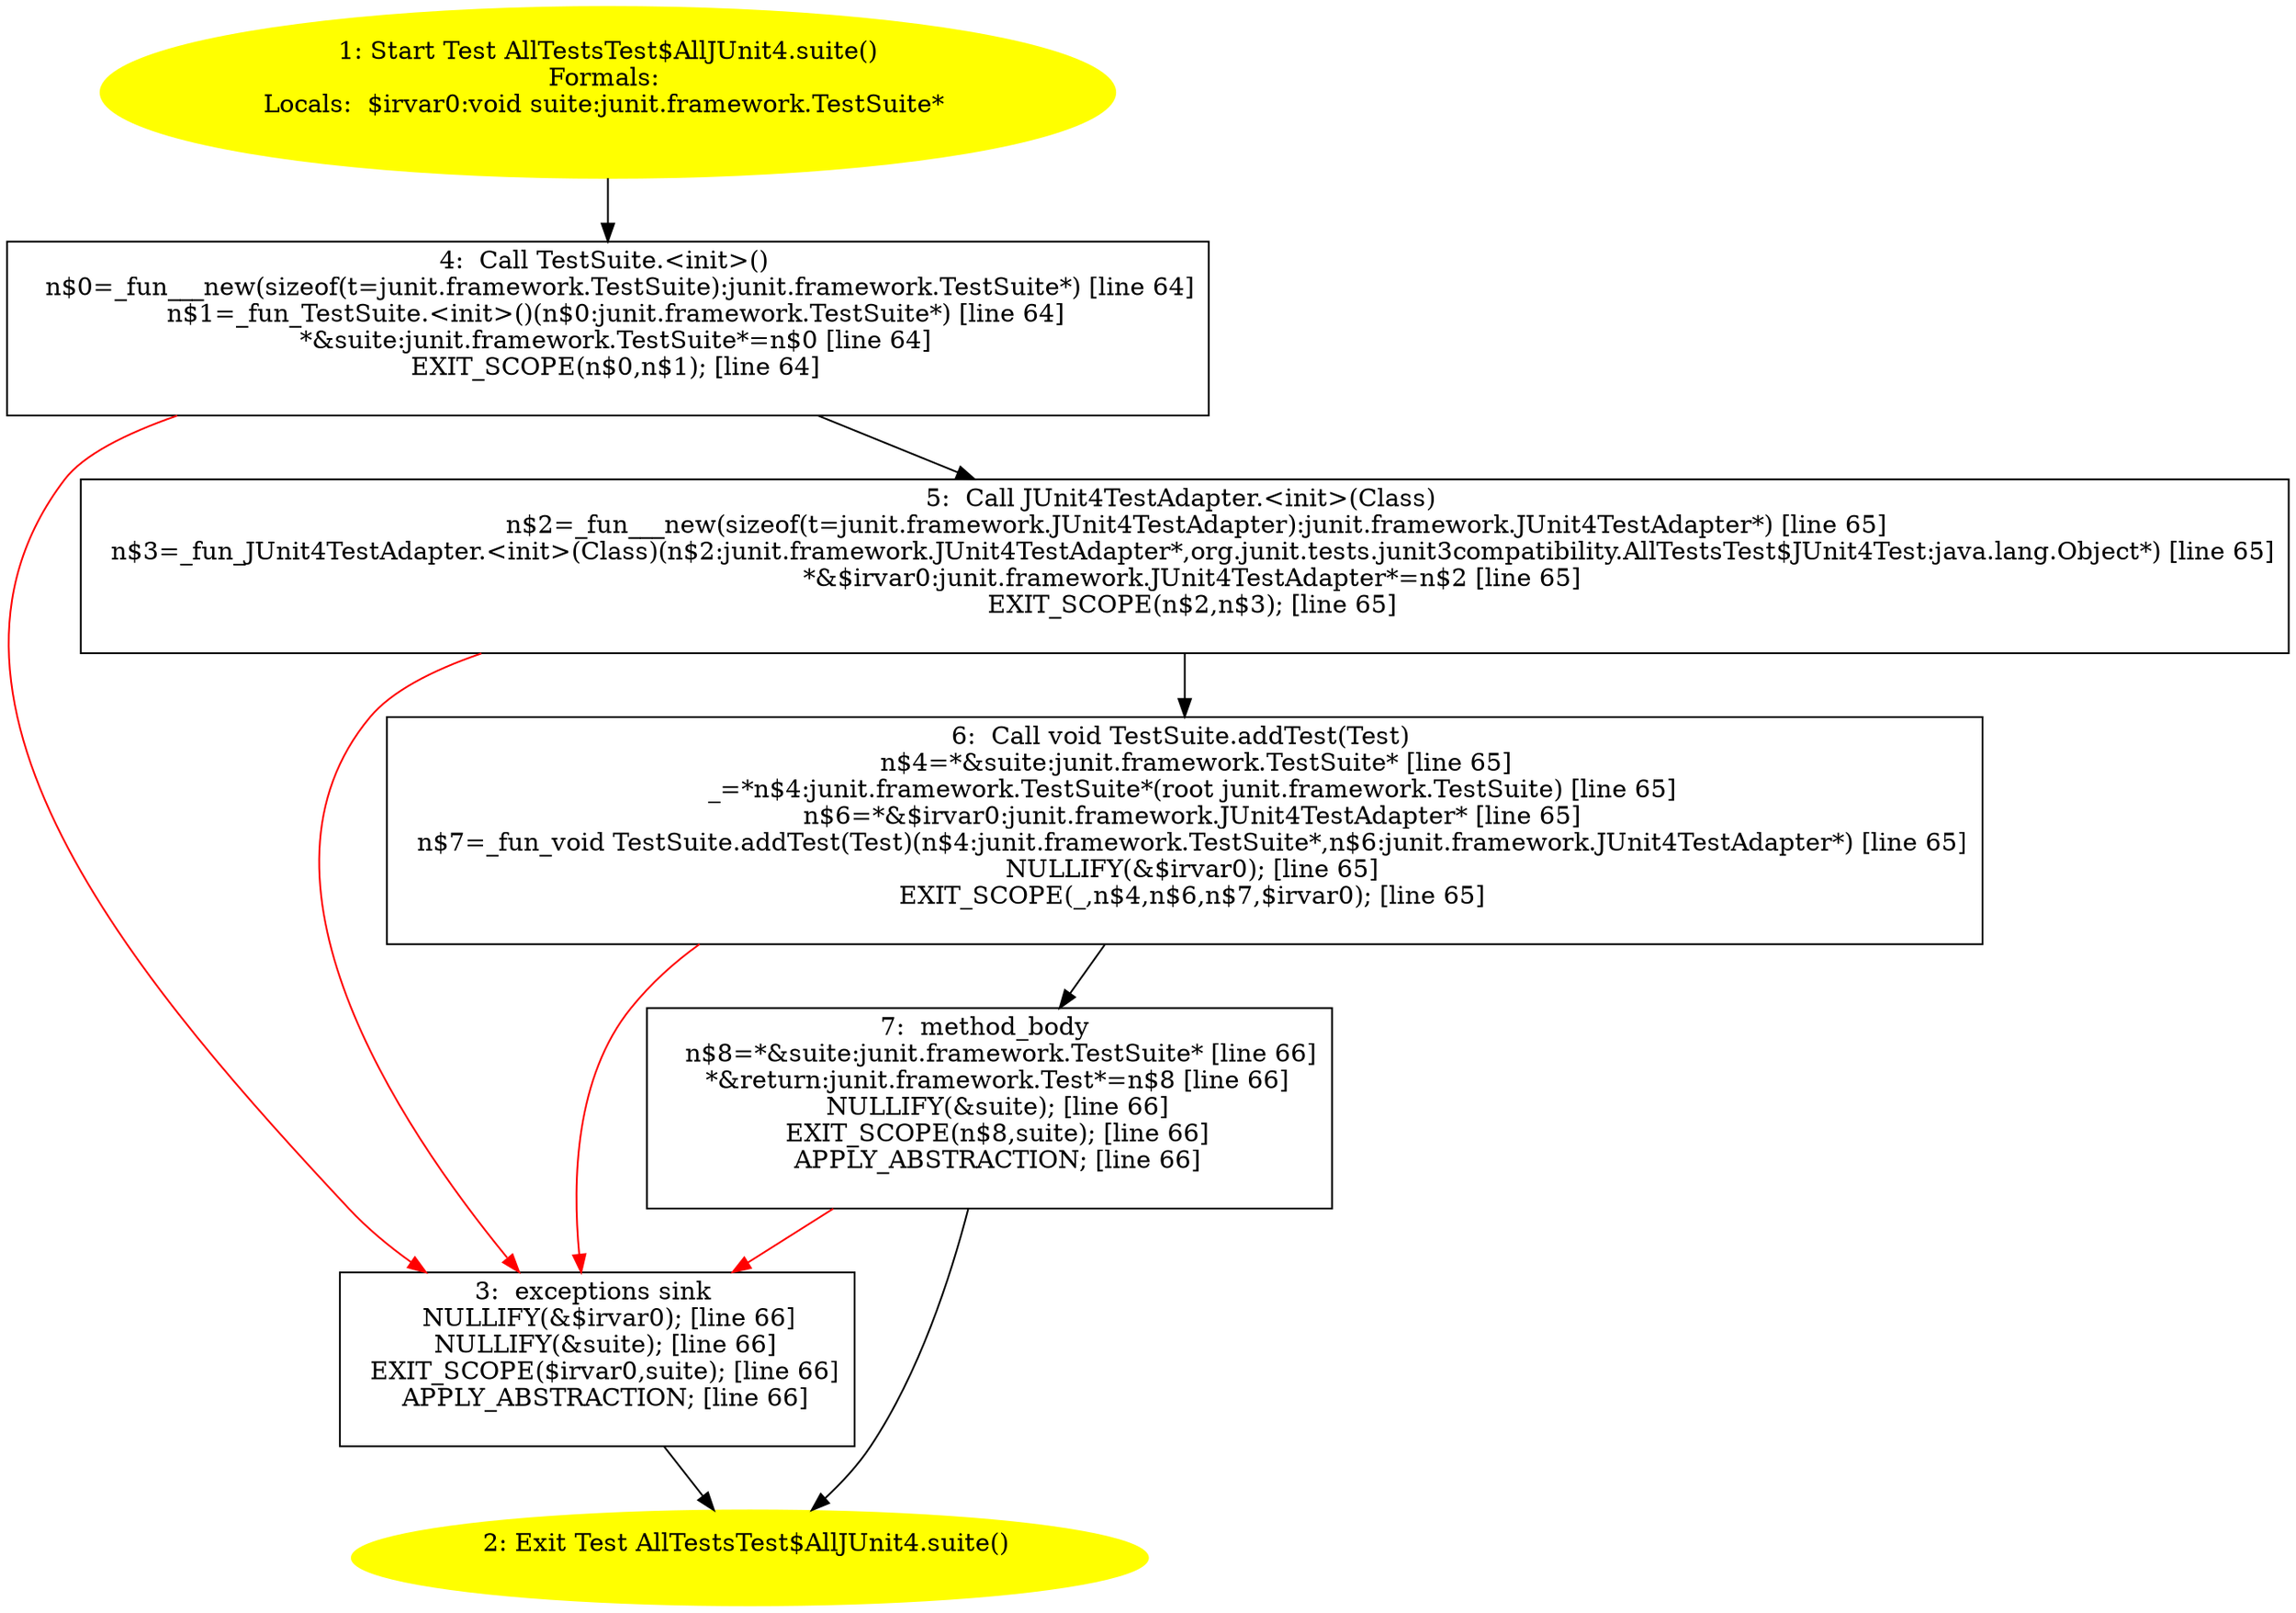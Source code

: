 /* @generated */
digraph cfg {
"org.junit.tests.junit3compatibility.AllTestsTest$AllJUnit4.suite():junit.framework.Test.32a25ee107a652245a311f1a73640a6e_1" [label="1: Start Test AllTestsTest$AllJUnit4.suite()\nFormals: \nLocals:  $irvar0:void suite:junit.framework.TestSuite* \n  " color=yellow style=filled]
	

	 "org.junit.tests.junit3compatibility.AllTestsTest$AllJUnit4.suite():junit.framework.Test.32a25ee107a652245a311f1a73640a6e_1" -> "org.junit.tests.junit3compatibility.AllTestsTest$AllJUnit4.suite():junit.framework.Test.32a25ee107a652245a311f1a73640a6e_4" ;
"org.junit.tests.junit3compatibility.AllTestsTest$AllJUnit4.suite():junit.framework.Test.32a25ee107a652245a311f1a73640a6e_2" [label="2: Exit Test AllTestsTest$AllJUnit4.suite() \n  " color=yellow style=filled]
	

"org.junit.tests.junit3compatibility.AllTestsTest$AllJUnit4.suite():junit.framework.Test.32a25ee107a652245a311f1a73640a6e_3" [label="3:  exceptions sink \n   NULLIFY(&$irvar0); [line 66]\n  NULLIFY(&suite); [line 66]\n  EXIT_SCOPE($irvar0,suite); [line 66]\n  APPLY_ABSTRACTION; [line 66]\n " shape="box"]
	

	 "org.junit.tests.junit3compatibility.AllTestsTest$AllJUnit4.suite():junit.framework.Test.32a25ee107a652245a311f1a73640a6e_3" -> "org.junit.tests.junit3compatibility.AllTestsTest$AllJUnit4.suite():junit.framework.Test.32a25ee107a652245a311f1a73640a6e_2" ;
"org.junit.tests.junit3compatibility.AllTestsTest$AllJUnit4.suite():junit.framework.Test.32a25ee107a652245a311f1a73640a6e_4" [label="4:  Call TestSuite.<init>() \n   n$0=_fun___new(sizeof(t=junit.framework.TestSuite):junit.framework.TestSuite*) [line 64]\n  n$1=_fun_TestSuite.<init>()(n$0:junit.framework.TestSuite*) [line 64]\n  *&suite:junit.framework.TestSuite*=n$0 [line 64]\n  EXIT_SCOPE(n$0,n$1); [line 64]\n " shape="box"]
	

	 "org.junit.tests.junit3compatibility.AllTestsTest$AllJUnit4.suite():junit.framework.Test.32a25ee107a652245a311f1a73640a6e_4" -> "org.junit.tests.junit3compatibility.AllTestsTest$AllJUnit4.suite():junit.framework.Test.32a25ee107a652245a311f1a73640a6e_5" ;
	 "org.junit.tests.junit3compatibility.AllTestsTest$AllJUnit4.suite():junit.framework.Test.32a25ee107a652245a311f1a73640a6e_4" -> "org.junit.tests.junit3compatibility.AllTestsTest$AllJUnit4.suite():junit.framework.Test.32a25ee107a652245a311f1a73640a6e_3" [color="red" ];
"org.junit.tests.junit3compatibility.AllTestsTest$AllJUnit4.suite():junit.framework.Test.32a25ee107a652245a311f1a73640a6e_5" [label="5:  Call JUnit4TestAdapter.<init>(Class) \n   n$2=_fun___new(sizeof(t=junit.framework.JUnit4TestAdapter):junit.framework.JUnit4TestAdapter*) [line 65]\n  n$3=_fun_JUnit4TestAdapter.<init>(Class)(n$2:junit.framework.JUnit4TestAdapter*,org.junit.tests.junit3compatibility.AllTestsTest$JUnit4Test:java.lang.Object*) [line 65]\n  *&$irvar0:junit.framework.JUnit4TestAdapter*=n$2 [line 65]\n  EXIT_SCOPE(n$2,n$3); [line 65]\n " shape="box"]
	

	 "org.junit.tests.junit3compatibility.AllTestsTest$AllJUnit4.suite():junit.framework.Test.32a25ee107a652245a311f1a73640a6e_5" -> "org.junit.tests.junit3compatibility.AllTestsTest$AllJUnit4.suite():junit.framework.Test.32a25ee107a652245a311f1a73640a6e_6" ;
	 "org.junit.tests.junit3compatibility.AllTestsTest$AllJUnit4.suite():junit.framework.Test.32a25ee107a652245a311f1a73640a6e_5" -> "org.junit.tests.junit3compatibility.AllTestsTest$AllJUnit4.suite():junit.framework.Test.32a25ee107a652245a311f1a73640a6e_3" [color="red" ];
"org.junit.tests.junit3compatibility.AllTestsTest$AllJUnit4.suite():junit.framework.Test.32a25ee107a652245a311f1a73640a6e_6" [label="6:  Call void TestSuite.addTest(Test) \n   n$4=*&suite:junit.framework.TestSuite* [line 65]\n  _=*n$4:junit.framework.TestSuite*(root junit.framework.TestSuite) [line 65]\n  n$6=*&$irvar0:junit.framework.JUnit4TestAdapter* [line 65]\n  n$7=_fun_void TestSuite.addTest(Test)(n$4:junit.framework.TestSuite*,n$6:junit.framework.JUnit4TestAdapter*) [line 65]\n  NULLIFY(&$irvar0); [line 65]\n  EXIT_SCOPE(_,n$4,n$6,n$7,$irvar0); [line 65]\n " shape="box"]
	

	 "org.junit.tests.junit3compatibility.AllTestsTest$AllJUnit4.suite():junit.framework.Test.32a25ee107a652245a311f1a73640a6e_6" -> "org.junit.tests.junit3compatibility.AllTestsTest$AllJUnit4.suite():junit.framework.Test.32a25ee107a652245a311f1a73640a6e_7" ;
	 "org.junit.tests.junit3compatibility.AllTestsTest$AllJUnit4.suite():junit.framework.Test.32a25ee107a652245a311f1a73640a6e_6" -> "org.junit.tests.junit3compatibility.AllTestsTest$AllJUnit4.suite():junit.framework.Test.32a25ee107a652245a311f1a73640a6e_3" [color="red" ];
"org.junit.tests.junit3compatibility.AllTestsTest$AllJUnit4.suite():junit.framework.Test.32a25ee107a652245a311f1a73640a6e_7" [label="7:  method_body \n   n$8=*&suite:junit.framework.TestSuite* [line 66]\n  *&return:junit.framework.Test*=n$8 [line 66]\n  NULLIFY(&suite); [line 66]\n  EXIT_SCOPE(n$8,suite); [line 66]\n  APPLY_ABSTRACTION; [line 66]\n " shape="box"]
	

	 "org.junit.tests.junit3compatibility.AllTestsTest$AllJUnit4.suite():junit.framework.Test.32a25ee107a652245a311f1a73640a6e_7" -> "org.junit.tests.junit3compatibility.AllTestsTest$AllJUnit4.suite():junit.framework.Test.32a25ee107a652245a311f1a73640a6e_2" ;
	 "org.junit.tests.junit3compatibility.AllTestsTest$AllJUnit4.suite():junit.framework.Test.32a25ee107a652245a311f1a73640a6e_7" -> "org.junit.tests.junit3compatibility.AllTestsTest$AllJUnit4.suite():junit.framework.Test.32a25ee107a652245a311f1a73640a6e_3" [color="red" ];
}
